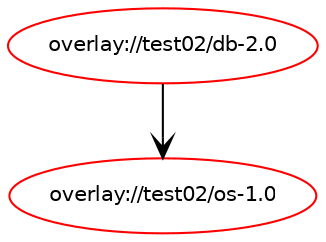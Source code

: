 digraph prolog {

newrank=true;
concentrate=true;
compound=true;
graph [rankdir=TD];#, ranksep=2.5, nodesep=0.2];
edge  [arrowhead=vee];
node  [fontname=Helvetica,fontsize=10];

"overlay://test02/db-2.0" [color=red, href="../test02/db-2.0-depend.svg"];
"overlay://test02/db-2.0" -> "overlay://test02/os-1.0"
"overlay://test02/os-1.0" [color=red, href="../test02/os-1.0-depend.svg"];
}
